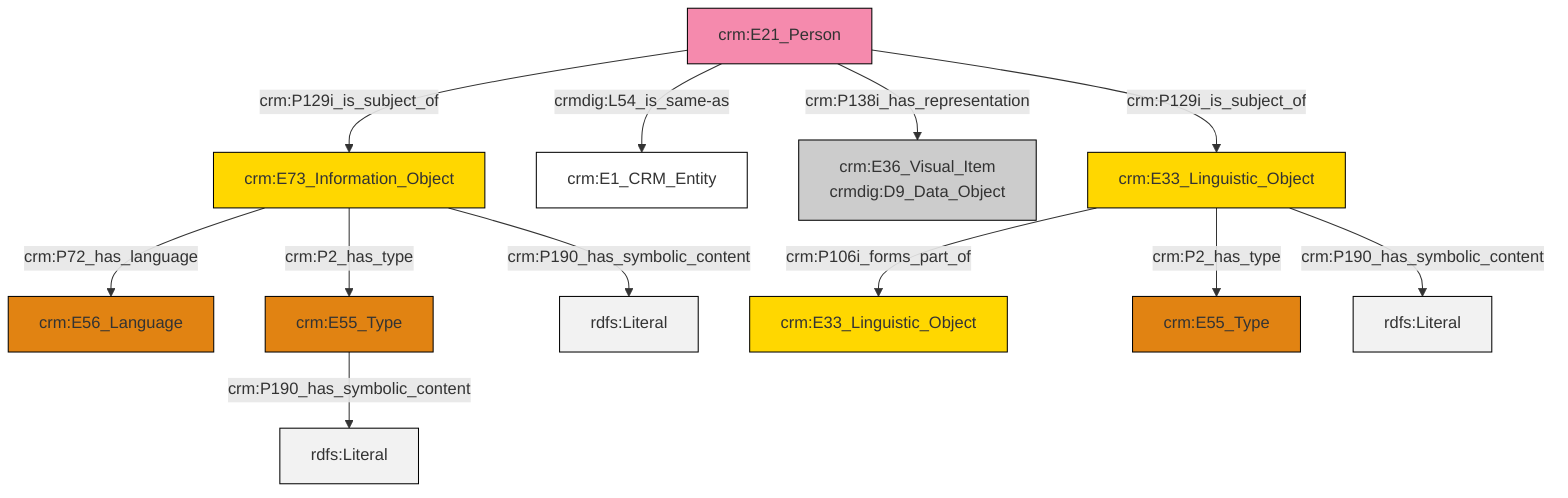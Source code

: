 graph TD
classDef Literal fill:#f2f2f2,stroke:#000000;
classDef CRM_Entity fill:#FFFFFF,stroke:#000000;
classDef Temporal_Entity fill:#00C9E6, stroke:#000000;
classDef Type fill:#E18312, stroke:#000000;
classDef Time-Span fill:#2C9C91, stroke:#000000;
classDef Appellation fill:#FFEB7F, stroke:#000000;
classDef Place fill:#008836, stroke:#000000;
classDef Persistent_Item fill:#B266B2, stroke:#000000;
classDef Conceptual_Object fill:#FFD700, stroke:#000000;
classDef Physical_Thing fill:#D2B48C, stroke:#000000;
classDef Actor fill:#f58aad, stroke:#000000;
classDef PC_Classes fill:#4ce600, stroke:#000000;
classDef Multi fill:#cccccc,stroke:#000000;

0["crm:E33_Linguistic_Object"]:::Conceptual_Object -->|crm:P106i_forms_part_of| 1["crm:E33_Linguistic_Object"]:::Conceptual_Object
2["crm:E21_Person"]:::Actor -->|crm:P129i_is_subject_of| 3["crm:E73_Information_Object"]:::Conceptual_Object
2["crm:E21_Person"]:::Actor -->|crmdig:L54_is_same-as| 4["crm:E1_CRM_Entity"]:::CRM_Entity
5["crm:E55_Type"]:::Type -->|crm:P190_has_symbolic_content| 6[rdfs:Literal]:::Literal
3["crm:E73_Information_Object"]:::Conceptual_Object -->|crm:P72_has_language| 9["crm:E56_Language"]:::Type
3["crm:E73_Information_Object"]:::Conceptual_Object -->|crm:P2_has_type| 5["crm:E55_Type"]:::Type
0["crm:E33_Linguistic_Object"]:::Conceptual_Object -->|crm:P2_has_type| 12["crm:E55_Type"]:::Type
2["crm:E21_Person"]:::Actor -->|crm:P138i_has_representation| 7["crm:E36_Visual_Item<br>crmdig:D9_Data_Object"]:::Multi
3["crm:E73_Information_Object"]:::Conceptual_Object -->|crm:P190_has_symbolic_content| 14[rdfs:Literal]:::Literal
2["crm:E21_Person"]:::Actor -->|crm:P129i_is_subject_of| 0["crm:E33_Linguistic_Object"]:::Conceptual_Object
0["crm:E33_Linguistic_Object"]:::Conceptual_Object -->|crm:P190_has_symbolic_content| 18[rdfs:Literal]:::Literal